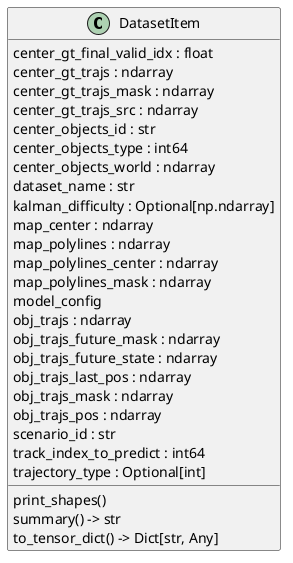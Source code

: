 @startuml classes_DataSetItem
set namespaceSeparator none

class "DatasetItem" as unitraj.datasets.types.DatasetItem {
  center_gt_final_valid_idx : float
  center_gt_trajs : ndarray
  center_gt_trajs_mask : ndarray
  center_gt_trajs_src : ndarray
  center_objects_id : str
  center_objects_type : int64
  center_objects_world : ndarray
  dataset_name : str
  kalman_difficulty : Optional[np.ndarray]
  map_center : ndarray
  map_polylines : ndarray
  map_polylines_center : ndarray
  map_polylines_mask : ndarray
  model_config
  obj_trajs : ndarray
  obj_trajs_future_mask : ndarray
  obj_trajs_future_state : ndarray
  obj_trajs_last_pos : ndarray
  obj_trajs_mask : ndarray
  obj_trajs_pos : ndarray
  scenario_id : str
  track_index_to_predict : int64
  trajectory_type : Optional[int]
  print_shapes()
  summary() -> str
  to_tensor_dict() -> Dict[str, Any]
}

@enduml